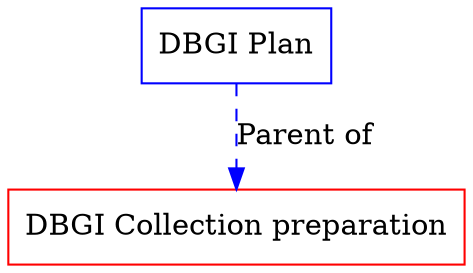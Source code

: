 digraph G {
    P7 [label="DBGI Collection preparation", shape=box, color=red];
    P6 [label="DBGI Plan", shape=box, color=blue];
    P6 -> P7 [style=dashed, color=blue, label="Parent of"];
}
